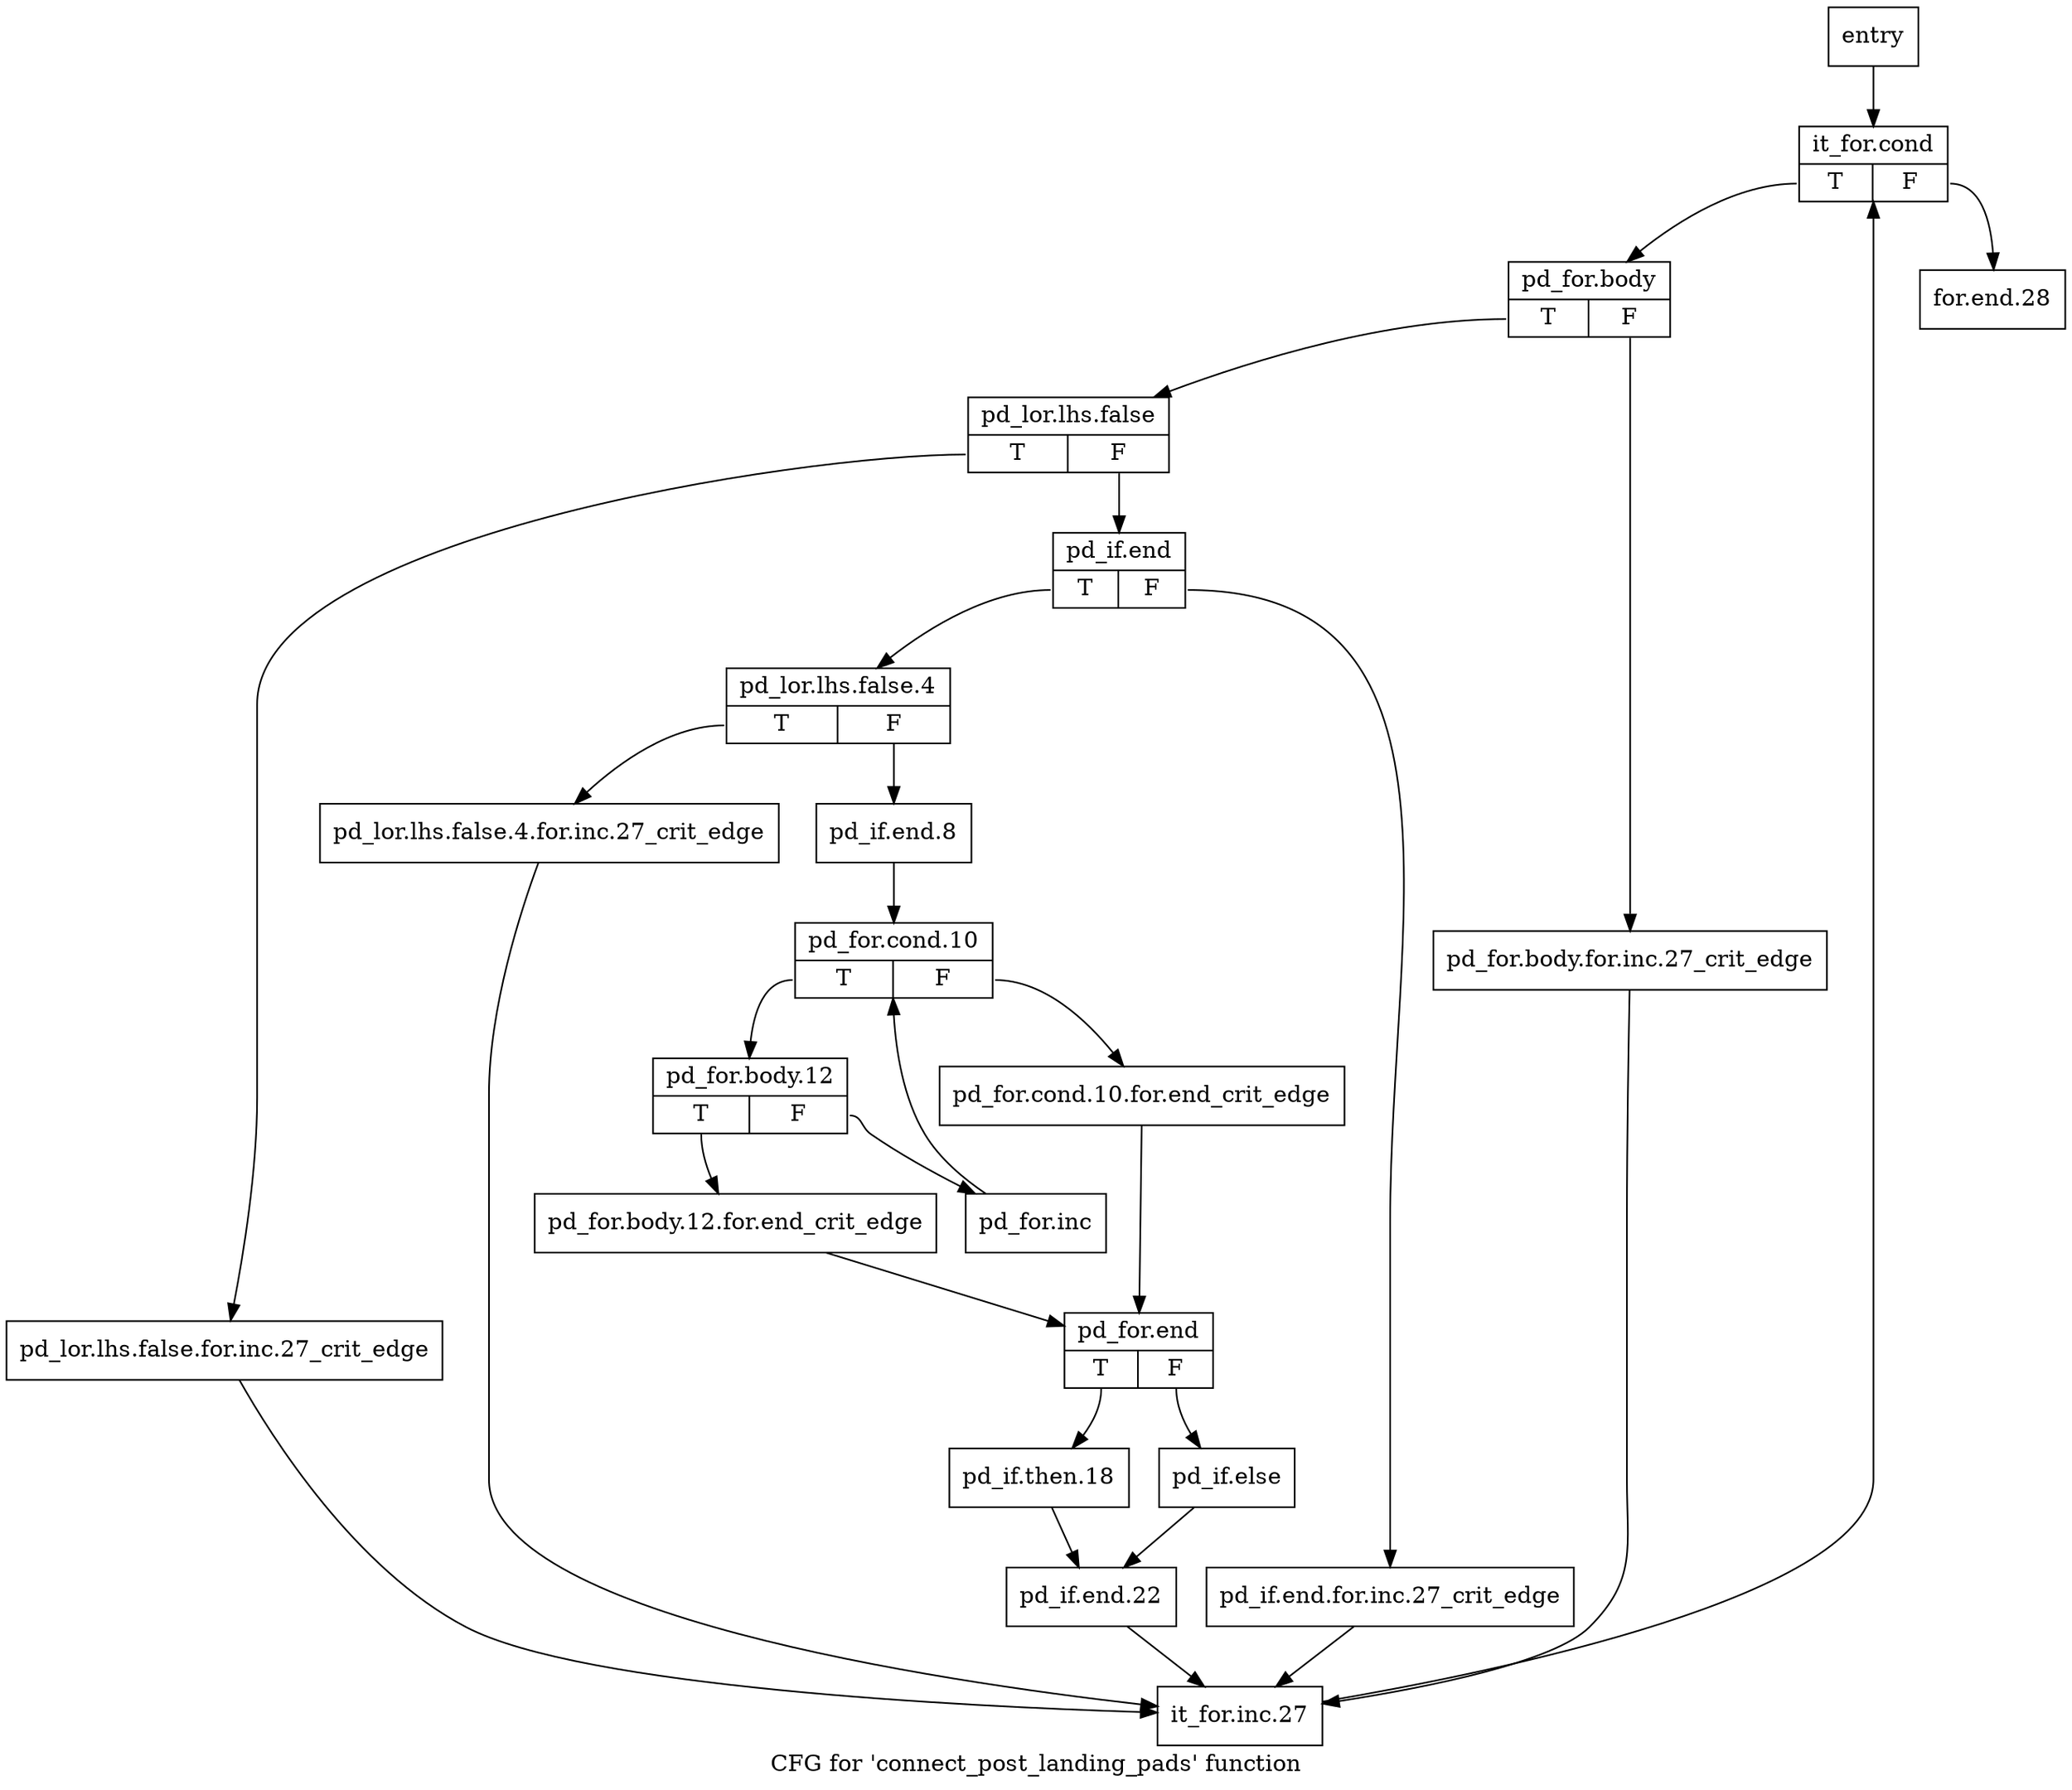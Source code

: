 digraph "CFG for 'connect_post_landing_pads' function" {
	label="CFG for 'connect_post_landing_pads' function";

	Node0x3fd1590 [shape=record,label="{entry}"];
	Node0x3fd1590 -> Node0x3fd15e0;
	Node0x3fd15e0 [shape=record,label="{it_for.cond|{<s0>T|<s1>F}}"];
	Node0x3fd15e0:s0 -> Node0x3fd1630;
	Node0x3fd15e0:s1 -> Node0x3fd1c20;
	Node0x3fd1630 [shape=record,label="{pd_for.body|{<s0>T|<s1>F}}"];
	Node0x3fd1630:s0 -> Node0x3fd16d0;
	Node0x3fd1630:s1 -> Node0x3fd1680;
	Node0x3fd1680 [shape=record,label="{pd_for.body.for.inc.27_crit_edge}"];
	Node0x3fd1680 -> Node0x3fd1bd0;
	Node0x3fd16d0 [shape=record,label="{pd_lor.lhs.false|{<s0>T|<s1>F}}"];
	Node0x3fd16d0:s0 -> Node0x3fd1720;
	Node0x3fd16d0:s1 -> Node0x3fd1770;
	Node0x3fd1720 [shape=record,label="{pd_lor.lhs.false.for.inc.27_crit_edge}"];
	Node0x3fd1720 -> Node0x3fd1bd0;
	Node0x3fd1770 [shape=record,label="{pd_if.end|{<s0>T|<s1>F}}"];
	Node0x3fd1770:s0 -> Node0x3fd1810;
	Node0x3fd1770:s1 -> Node0x3fd17c0;
	Node0x3fd17c0 [shape=record,label="{pd_if.end.for.inc.27_crit_edge}"];
	Node0x3fd17c0 -> Node0x3fd1bd0;
	Node0x3fd1810 [shape=record,label="{pd_lor.lhs.false.4|{<s0>T|<s1>F}}"];
	Node0x3fd1810:s0 -> Node0x3fd1860;
	Node0x3fd1810:s1 -> Node0x3fd18b0;
	Node0x3fd1860 [shape=record,label="{pd_lor.lhs.false.4.for.inc.27_crit_edge}"];
	Node0x3fd1860 -> Node0x3fd1bd0;
	Node0x3fd18b0 [shape=record,label="{pd_if.end.8}"];
	Node0x3fd18b0 -> Node0x3fd1900;
	Node0x3fd1900 [shape=record,label="{pd_for.cond.10|{<s0>T|<s1>F}}"];
	Node0x3fd1900:s0 -> Node0x3fd19a0;
	Node0x3fd1900:s1 -> Node0x3fd1950;
	Node0x3fd1950 [shape=record,label="{pd_for.cond.10.for.end_crit_edge}"];
	Node0x3fd1950 -> Node0x3fd1a90;
	Node0x3fd19a0 [shape=record,label="{pd_for.body.12|{<s0>T|<s1>F}}"];
	Node0x3fd19a0:s0 -> Node0x3fd19f0;
	Node0x3fd19a0:s1 -> Node0x3fd1a40;
	Node0x3fd19f0 [shape=record,label="{pd_for.body.12.for.end_crit_edge}"];
	Node0x3fd19f0 -> Node0x3fd1a90;
	Node0x3fd1a40 [shape=record,label="{pd_for.inc}"];
	Node0x3fd1a40 -> Node0x3fd1900;
	Node0x3fd1a90 [shape=record,label="{pd_for.end|{<s0>T|<s1>F}}"];
	Node0x3fd1a90:s0 -> Node0x3fd1ae0;
	Node0x3fd1a90:s1 -> Node0x3fd1b30;
	Node0x3fd1ae0 [shape=record,label="{pd_if.then.18}"];
	Node0x3fd1ae0 -> Node0x3fd1b80;
	Node0x3fd1b30 [shape=record,label="{pd_if.else}"];
	Node0x3fd1b30 -> Node0x3fd1b80;
	Node0x3fd1b80 [shape=record,label="{pd_if.end.22}"];
	Node0x3fd1b80 -> Node0x3fd1bd0;
	Node0x3fd1bd0 [shape=record,label="{it_for.inc.27}"];
	Node0x3fd1bd0 -> Node0x3fd15e0;
	Node0x3fd1c20 [shape=record,label="{for.end.28}"];
}
